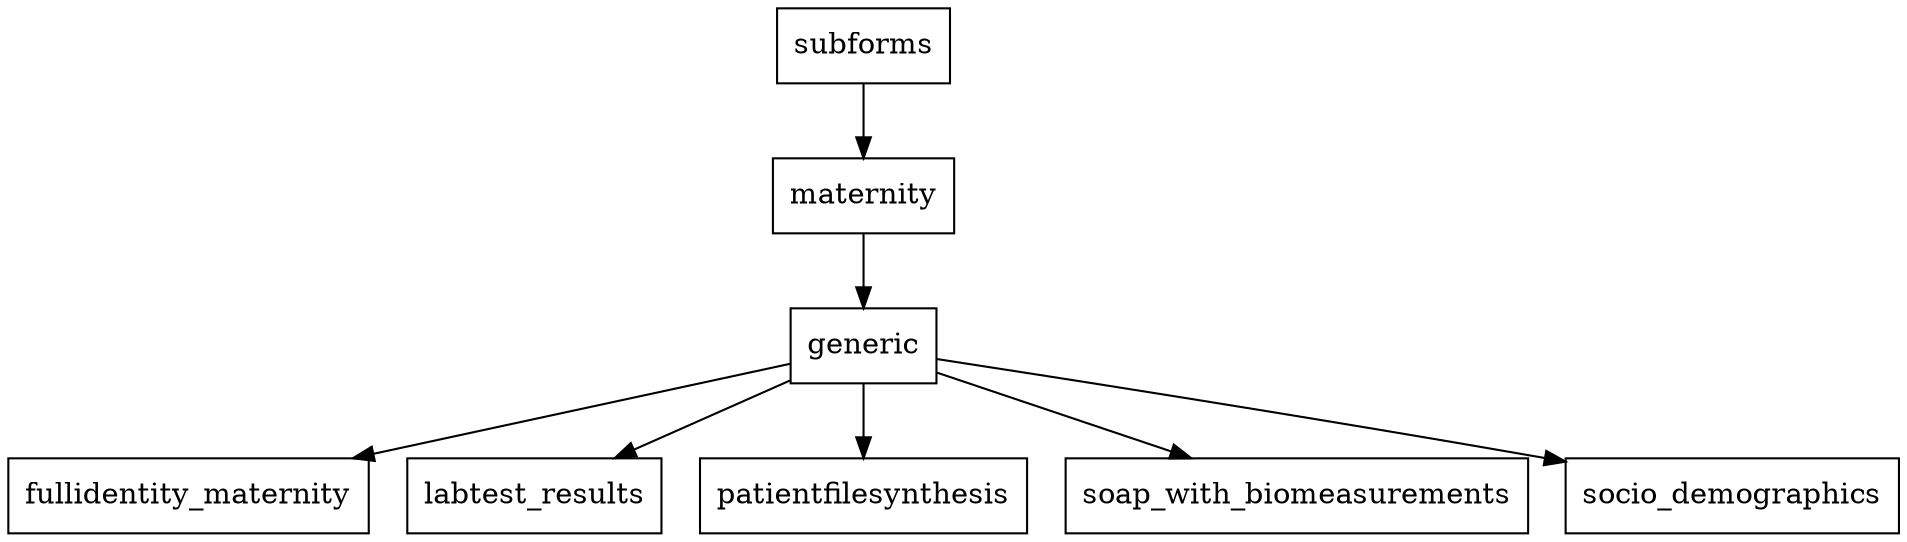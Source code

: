 digraph Subforms {
    subforms [shape=box];
    maternity [shape=box];
    generic [shape=box];

    fullidentity_maternity [shape=box];
    labtest_results [shape=box];
    patientfilesynthesis [shape=box];
    soap_with_biomeasurements [shape=box];
    socio_demographics [shape=box];

    subforms -> maternity -> generic

    generic ->
    {fullidentity_maternity;labtest_results;patientfilesynthesis;soap_with_biomeasurements;socio_demographics}

}
